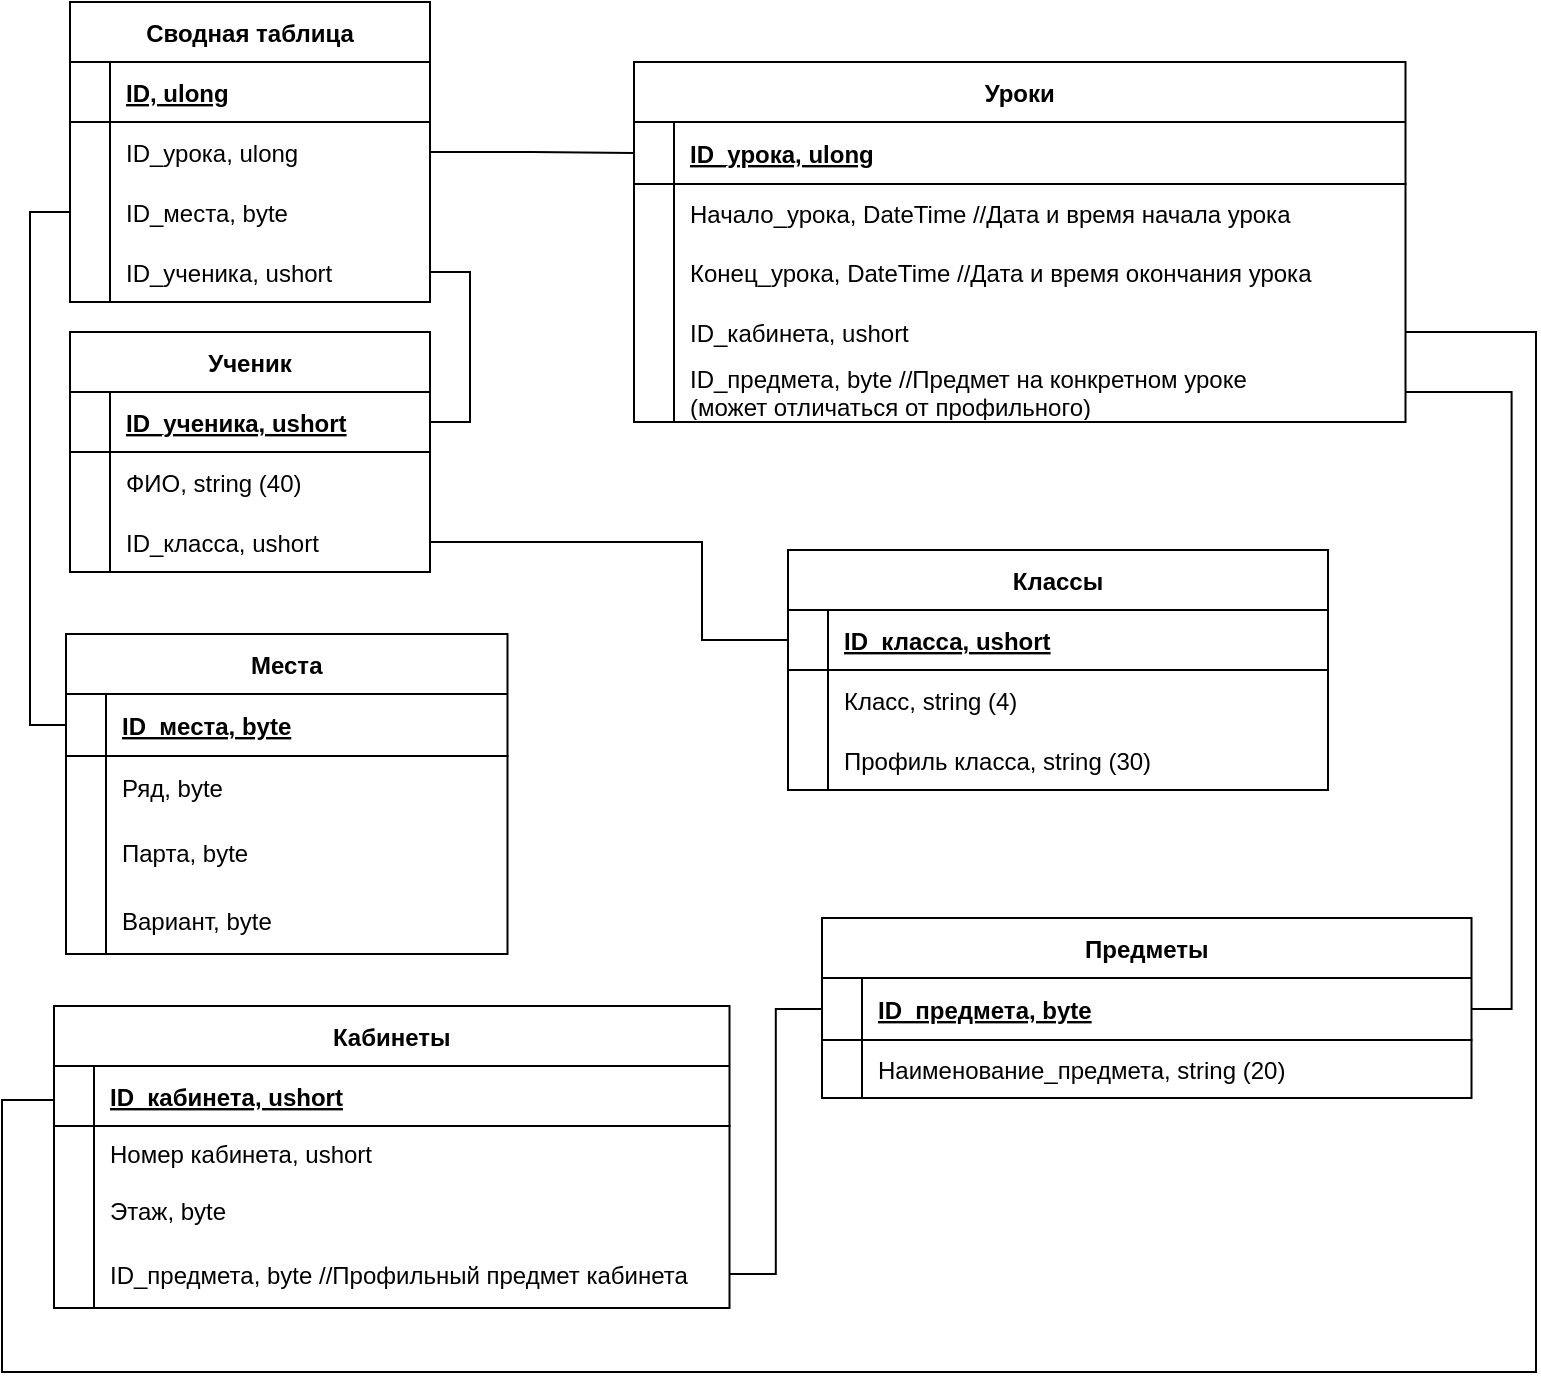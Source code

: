 <mxfile version="20.6.0" type="device"><diagram id="9Xr1w02qxQmsgCFKxR4f" name="Страница 1"><mxGraphModel dx="1422" dy="794" grid="0" gridSize="10" guides="1" tooltips="1" connect="1" arrows="1" fold="1" page="1" pageScale="1" pageWidth="827" pageHeight="1169" math="0" shadow="0"><root><mxCell id="0"/><mxCell id="1" parent="0"/><mxCell id="cbPh2iz9RGkpfQ_mUH6e-1" value="Cводная таблица" style="shape=table;startSize=30;container=1;collapsible=1;childLayout=tableLayout;fixedRows=1;rowLines=0;fontStyle=1;align=center;resizeLast=1;" vertex="1" parent="1"><mxGeometry x="66" y="40" width="180" height="150" as="geometry"/></mxCell><mxCell id="cbPh2iz9RGkpfQ_mUH6e-2" value="" style="shape=tableRow;horizontal=0;startSize=0;swimlaneHead=0;swimlaneBody=0;fillColor=none;collapsible=0;dropTarget=0;points=[[0,0.5],[1,0.5]];portConstraint=eastwest;top=0;left=0;right=0;bottom=1;" vertex="1" parent="cbPh2iz9RGkpfQ_mUH6e-1"><mxGeometry y="30" width="180" height="30" as="geometry"/></mxCell><mxCell id="cbPh2iz9RGkpfQ_mUH6e-3" value="" style="shape=partialRectangle;connectable=0;fillColor=none;top=0;left=0;bottom=0;right=0;fontStyle=1;overflow=hidden;" vertex="1" parent="cbPh2iz9RGkpfQ_mUH6e-2"><mxGeometry width="20" height="30" as="geometry"><mxRectangle width="20" height="30" as="alternateBounds"/></mxGeometry></mxCell><mxCell id="cbPh2iz9RGkpfQ_mUH6e-4" value="ID, ulong" style="shape=partialRectangle;connectable=0;fillColor=none;top=0;left=0;bottom=0;right=0;align=left;spacingLeft=6;fontStyle=5;overflow=hidden;" vertex="1" parent="cbPh2iz9RGkpfQ_mUH6e-2"><mxGeometry x="20" width="160" height="30" as="geometry"><mxRectangle width="160" height="30" as="alternateBounds"/></mxGeometry></mxCell><mxCell id="cbPh2iz9RGkpfQ_mUH6e-8" value="" style="shape=tableRow;horizontal=0;startSize=0;swimlaneHead=0;swimlaneBody=0;fillColor=none;collapsible=0;dropTarget=0;points=[[0,0.5],[1,0.5]];portConstraint=eastwest;top=0;left=0;right=0;bottom=0;" vertex="1" parent="cbPh2iz9RGkpfQ_mUH6e-1"><mxGeometry y="60" width="180" height="30" as="geometry"/></mxCell><mxCell id="cbPh2iz9RGkpfQ_mUH6e-9" value="" style="shape=partialRectangle;connectable=0;fillColor=none;top=0;left=0;bottom=0;right=0;editable=1;overflow=hidden;" vertex="1" parent="cbPh2iz9RGkpfQ_mUH6e-8"><mxGeometry width="20" height="30" as="geometry"><mxRectangle width="20" height="30" as="alternateBounds"/></mxGeometry></mxCell><mxCell id="cbPh2iz9RGkpfQ_mUH6e-10" value="ID_урока, ulong" style="shape=partialRectangle;connectable=0;fillColor=none;top=0;left=0;bottom=0;right=0;align=left;spacingLeft=6;overflow=hidden;fontStyle=0" vertex="1" parent="cbPh2iz9RGkpfQ_mUH6e-8"><mxGeometry x="20" width="160" height="30" as="geometry"><mxRectangle width="160" height="30" as="alternateBounds"/></mxGeometry></mxCell><mxCell id="cbPh2iz9RGkpfQ_mUH6e-11" value="" style="shape=tableRow;horizontal=0;startSize=0;swimlaneHead=0;swimlaneBody=0;fillColor=none;collapsible=0;dropTarget=0;points=[[0,0.5],[1,0.5]];portConstraint=eastwest;top=0;left=0;right=0;bottom=0;" vertex="1" parent="cbPh2iz9RGkpfQ_mUH6e-1"><mxGeometry y="90" width="180" height="30" as="geometry"/></mxCell><mxCell id="cbPh2iz9RGkpfQ_mUH6e-12" value="" style="shape=partialRectangle;connectable=0;fillColor=none;top=0;left=0;bottom=0;right=0;editable=1;overflow=hidden;" vertex="1" parent="cbPh2iz9RGkpfQ_mUH6e-11"><mxGeometry width="20" height="30" as="geometry"><mxRectangle width="20" height="30" as="alternateBounds"/></mxGeometry></mxCell><mxCell id="cbPh2iz9RGkpfQ_mUH6e-13" value="ID_места, byte" style="shape=partialRectangle;connectable=0;fillColor=none;top=0;left=0;bottom=0;right=0;align=left;spacingLeft=6;overflow=hidden;" vertex="1" parent="cbPh2iz9RGkpfQ_mUH6e-11"><mxGeometry x="20" width="160" height="30" as="geometry"><mxRectangle width="160" height="30" as="alternateBounds"/></mxGeometry></mxCell><mxCell id="cbPh2iz9RGkpfQ_mUH6e-98" value="" style="shape=tableRow;horizontal=0;startSize=0;swimlaneHead=0;swimlaneBody=0;fillColor=none;collapsible=0;dropTarget=0;points=[[0,0.5],[1,0.5]];portConstraint=eastwest;top=0;left=0;right=0;bottom=0;" vertex="1" parent="cbPh2iz9RGkpfQ_mUH6e-1"><mxGeometry y="120" width="180" height="30" as="geometry"/></mxCell><mxCell id="cbPh2iz9RGkpfQ_mUH6e-99" value="" style="shape=partialRectangle;connectable=0;fillColor=none;top=0;left=0;bottom=0;right=0;editable=1;overflow=hidden;" vertex="1" parent="cbPh2iz9RGkpfQ_mUH6e-98"><mxGeometry width="20" height="30" as="geometry"><mxRectangle width="20" height="30" as="alternateBounds"/></mxGeometry></mxCell><mxCell id="cbPh2iz9RGkpfQ_mUH6e-100" value="ID_ученика, ushort" style="shape=partialRectangle;connectable=0;fillColor=none;top=0;left=0;bottom=0;right=0;align=left;spacingLeft=6;overflow=hidden;" vertex="1" parent="cbPh2iz9RGkpfQ_mUH6e-98"><mxGeometry x="20" width="160" height="30" as="geometry"><mxRectangle width="160" height="30" as="alternateBounds"/></mxGeometry></mxCell><mxCell id="cbPh2iz9RGkpfQ_mUH6e-14" value="Места" style="shape=table;startSize=30;container=1;collapsible=1;childLayout=tableLayout;fixedRows=1;rowLines=0;fontStyle=1;align=center;resizeLast=1;" vertex="1" parent="1"><mxGeometry x="64" y="356" width="220.75" height="160" as="geometry"/></mxCell><mxCell id="cbPh2iz9RGkpfQ_mUH6e-15" value="" style="shape=tableRow;horizontal=0;startSize=0;swimlaneHead=0;swimlaneBody=0;fillColor=none;collapsible=0;dropTarget=0;points=[[0,0.5],[1,0.5]];portConstraint=eastwest;top=0;left=0;right=0;bottom=1;" vertex="1" parent="cbPh2iz9RGkpfQ_mUH6e-14"><mxGeometry y="30" width="220.75" height="31" as="geometry"/></mxCell><mxCell id="cbPh2iz9RGkpfQ_mUH6e-16" value="" style="shape=partialRectangle;connectable=0;fillColor=none;top=0;left=0;bottom=0;right=0;fontStyle=1;overflow=hidden;" vertex="1" parent="cbPh2iz9RGkpfQ_mUH6e-15"><mxGeometry width="20" height="31" as="geometry"><mxRectangle width="20" height="31" as="alternateBounds"/></mxGeometry></mxCell><mxCell id="cbPh2iz9RGkpfQ_mUH6e-17" value="ID_места, byte" style="shape=partialRectangle;connectable=0;fillColor=none;top=0;left=0;bottom=0;right=0;align=left;spacingLeft=6;fontStyle=5;overflow=hidden;" vertex="1" parent="cbPh2iz9RGkpfQ_mUH6e-15"><mxGeometry x="20" width="200.75" height="31" as="geometry"><mxRectangle width="200.75" height="31" as="alternateBounds"/></mxGeometry></mxCell><mxCell id="cbPh2iz9RGkpfQ_mUH6e-21" value="" style="shape=tableRow;horizontal=0;startSize=0;swimlaneHead=0;swimlaneBody=0;fillColor=none;collapsible=0;dropTarget=0;points=[[0,0.5],[1,0.5]];portConstraint=eastwest;top=0;left=0;right=0;bottom=0;" vertex="1" parent="cbPh2iz9RGkpfQ_mUH6e-14"><mxGeometry y="61" width="220.75" height="31" as="geometry"/></mxCell><mxCell id="cbPh2iz9RGkpfQ_mUH6e-22" value="" style="shape=partialRectangle;connectable=0;fillColor=none;top=0;left=0;bottom=0;right=0;editable=1;overflow=hidden;" vertex="1" parent="cbPh2iz9RGkpfQ_mUH6e-21"><mxGeometry width="20" height="31" as="geometry"><mxRectangle width="20" height="31" as="alternateBounds"/></mxGeometry></mxCell><mxCell id="cbPh2iz9RGkpfQ_mUH6e-23" value="Ряд, byte" style="shape=partialRectangle;connectable=0;fillColor=none;top=0;left=0;bottom=0;right=0;align=left;spacingLeft=6;overflow=hidden;" vertex="1" parent="cbPh2iz9RGkpfQ_mUH6e-21"><mxGeometry x="20" width="200.75" height="31" as="geometry"><mxRectangle width="200.75" height="31" as="alternateBounds"/></mxGeometry></mxCell><mxCell id="cbPh2iz9RGkpfQ_mUH6e-24" value="" style="shape=tableRow;horizontal=0;startSize=0;swimlaneHead=0;swimlaneBody=0;fillColor=none;collapsible=0;dropTarget=0;points=[[0,0.5],[1,0.5]];portConstraint=eastwest;top=0;left=0;right=0;bottom=0;" vertex="1" parent="cbPh2iz9RGkpfQ_mUH6e-14"><mxGeometry y="92" width="220.75" height="34" as="geometry"/></mxCell><mxCell id="cbPh2iz9RGkpfQ_mUH6e-25" value="" style="shape=partialRectangle;connectable=0;fillColor=none;top=0;left=0;bottom=0;right=0;editable=1;overflow=hidden;" vertex="1" parent="cbPh2iz9RGkpfQ_mUH6e-24"><mxGeometry width="20" height="34" as="geometry"><mxRectangle width="20" height="34" as="alternateBounds"/></mxGeometry></mxCell><mxCell id="cbPh2iz9RGkpfQ_mUH6e-26" value="Парта, byte" style="shape=partialRectangle;connectable=0;fillColor=none;top=0;left=0;bottom=0;right=0;align=left;spacingLeft=6;overflow=hidden;" vertex="1" parent="cbPh2iz9RGkpfQ_mUH6e-24"><mxGeometry x="20" width="200.75" height="34" as="geometry"><mxRectangle width="200.75" height="34" as="alternateBounds"/></mxGeometry></mxCell><mxCell id="cbPh2iz9RGkpfQ_mUH6e-63" value="" style="shape=tableRow;horizontal=0;startSize=0;swimlaneHead=0;swimlaneBody=0;fillColor=none;collapsible=0;dropTarget=0;points=[[0,0.5],[1,0.5]];portConstraint=eastwest;top=0;left=0;right=0;bottom=0;" vertex="1" parent="cbPh2iz9RGkpfQ_mUH6e-14"><mxGeometry y="126" width="220.75" height="34" as="geometry"/></mxCell><mxCell id="cbPh2iz9RGkpfQ_mUH6e-64" value="" style="shape=partialRectangle;connectable=0;fillColor=none;top=0;left=0;bottom=0;right=0;editable=1;overflow=hidden;" vertex="1" parent="cbPh2iz9RGkpfQ_mUH6e-63"><mxGeometry width="20" height="34" as="geometry"><mxRectangle width="20" height="34" as="alternateBounds"/></mxGeometry></mxCell><mxCell id="cbPh2iz9RGkpfQ_mUH6e-65" value="Вариант, byte" style="shape=partialRectangle;connectable=0;fillColor=none;top=0;left=0;bottom=0;right=0;align=left;spacingLeft=6;overflow=hidden;" vertex="1" parent="cbPh2iz9RGkpfQ_mUH6e-63"><mxGeometry x="20" width="200.75" height="34" as="geometry"><mxRectangle width="200.75" height="34" as="alternateBounds"/></mxGeometry></mxCell><mxCell id="cbPh2iz9RGkpfQ_mUH6e-40" value="Ученик" style="shape=table;startSize=30;container=1;collapsible=1;childLayout=tableLayout;fixedRows=1;rowLines=0;fontStyle=1;align=center;resizeLast=1;" vertex="1" parent="1"><mxGeometry x="66" y="205" width="180" height="120" as="geometry"/></mxCell><mxCell id="cbPh2iz9RGkpfQ_mUH6e-41" value="" style="shape=tableRow;horizontal=0;startSize=0;swimlaneHead=0;swimlaneBody=0;fillColor=none;collapsible=0;dropTarget=0;points=[[0,0.5],[1,0.5]];portConstraint=eastwest;top=0;left=0;right=0;bottom=1;" vertex="1" parent="cbPh2iz9RGkpfQ_mUH6e-40"><mxGeometry y="30" width="180" height="30" as="geometry"/></mxCell><mxCell id="cbPh2iz9RGkpfQ_mUH6e-42" value="" style="shape=partialRectangle;connectable=0;fillColor=none;top=0;left=0;bottom=0;right=0;fontStyle=1;overflow=hidden;" vertex="1" parent="cbPh2iz9RGkpfQ_mUH6e-41"><mxGeometry width="20" height="30" as="geometry"><mxRectangle width="20" height="30" as="alternateBounds"/></mxGeometry></mxCell><mxCell id="cbPh2iz9RGkpfQ_mUH6e-43" value="ID_ученика, ushort" style="shape=partialRectangle;connectable=0;fillColor=none;top=0;left=0;bottom=0;right=0;align=left;spacingLeft=6;fontStyle=5;overflow=hidden;" vertex="1" parent="cbPh2iz9RGkpfQ_mUH6e-41"><mxGeometry x="20" width="160" height="30" as="geometry"><mxRectangle width="160" height="30" as="alternateBounds"/></mxGeometry></mxCell><mxCell id="cbPh2iz9RGkpfQ_mUH6e-44" value="" style="shape=tableRow;horizontal=0;startSize=0;swimlaneHead=0;swimlaneBody=0;fillColor=none;collapsible=0;dropTarget=0;points=[[0,0.5],[1,0.5]];portConstraint=eastwest;top=0;left=0;right=0;bottom=0;" vertex="1" parent="cbPh2iz9RGkpfQ_mUH6e-40"><mxGeometry y="60" width="180" height="30" as="geometry"/></mxCell><mxCell id="cbPh2iz9RGkpfQ_mUH6e-45" value="" style="shape=partialRectangle;connectable=0;fillColor=none;top=0;left=0;bottom=0;right=0;editable=1;overflow=hidden;" vertex="1" parent="cbPh2iz9RGkpfQ_mUH6e-44"><mxGeometry width="20" height="30" as="geometry"><mxRectangle width="20" height="30" as="alternateBounds"/></mxGeometry></mxCell><mxCell id="cbPh2iz9RGkpfQ_mUH6e-46" value="ФИО, string (40)" style="shape=partialRectangle;connectable=0;fillColor=none;top=0;left=0;bottom=0;right=0;align=left;spacingLeft=6;overflow=hidden;" vertex="1" parent="cbPh2iz9RGkpfQ_mUH6e-44"><mxGeometry x="20" width="160" height="30" as="geometry"><mxRectangle width="160" height="30" as="alternateBounds"/></mxGeometry></mxCell><mxCell id="cbPh2iz9RGkpfQ_mUH6e-47" value="" style="shape=tableRow;horizontal=0;startSize=0;swimlaneHead=0;swimlaneBody=0;fillColor=none;collapsible=0;dropTarget=0;points=[[0,0.5],[1,0.5]];portConstraint=eastwest;top=0;left=0;right=0;bottom=0;" vertex="1" parent="cbPh2iz9RGkpfQ_mUH6e-40"><mxGeometry y="90" width="180" height="30" as="geometry"/></mxCell><mxCell id="cbPh2iz9RGkpfQ_mUH6e-48" value="" style="shape=partialRectangle;connectable=0;fillColor=none;top=0;left=0;bottom=0;right=0;editable=1;overflow=hidden;" vertex="1" parent="cbPh2iz9RGkpfQ_mUH6e-47"><mxGeometry width="20" height="30" as="geometry"><mxRectangle width="20" height="30" as="alternateBounds"/></mxGeometry></mxCell><mxCell id="cbPh2iz9RGkpfQ_mUH6e-49" value="ID_класса, ushort" style="shape=partialRectangle;connectable=0;fillColor=none;top=0;left=0;bottom=0;right=0;align=left;spacingLeft=6;overflow=hidden;" vertex="1" parent="cbPh2iz9RGkpfQ_mUH6e-47"><mxGeometry x="20" width="160" height="30" as="geometry"><mxRectangle width="160" height="30" as="alternateBounds"/></mxGeometry></mxCell><mxCell id="cbPh2iz9RGkpfQ_mUH6e-69" value="Кабинеты" style="shape=table;startSize=30;container=1;collapsible=1;childLayout=tableLayout;fixedRows=1;rowLines=0;fontStyle=1;align=center;resizeLast=1;" vertex="1" parent="1"><mxGeometry x="58" y="542" width="337.75" height="151" as="geometry"/></mxCell><mxCell id="cbPh2iz9RGkpfQ_mUH6e-70" value="" style="shape=tableRow;horizontal=0;startSize=0;swimlaneHead=0;swimlaneBody=0;fillColor=none;collapsible=0;dropTarget=0;points=[[0,0.5],[1,0.5]];portConstraint=eastwest;top=0;left=0;right=0;bottom=1;" vertex="1" parent="cbPh2iz9RGkpfQ_mUH6e-69"><mxGeometry y="30" width="337.75" height="30" as="geometry"/></mxCell><mxCell id="cbPh2iz9RGkpfQ_mUH6e-71" value="" style="shape=partialRectangle;connectable=0;fillColor=none;top=0;left=0;bottom=0;right=0;fontStyle=1;overflow=hidden;" vertex="1" parent="cbPh2iz9RGkpfQ_mUH6e-70"><mxGeometry width="20" height="30" as="geometry"><mxRectangle width="20" height="30" as="alternateBounds"/></mxGeometry></mxCell><mxCell id="cbPh2iz9RGkpfQ_mUH6e-72" value="ID_кабинета, ushort" style="shape=partialRectangle;connectable=0;fillColor=none;top=0;left=0;bottom=0;right=0;align=left;spacingLeft=6;fontStyle=5;overflow=hidden;" vertex="1" parent="cbPh2iz9RGkpfQ_mUH6e-70"><mxGeometry x="20" width="317.75" height="30" as="geometry"><mxRectangle width="317.75" height="30" as="alternateBounds"/></mxGeometry></mxCell><mxCell id="cbPh2iz9RGkpfQ_mUH6e-73" value="" style="shape=tableRow;horizontal=0;startSize=0;swimlaneHead=0;swimlaneBody=0;fillColor=none;collapsible=0;dropTarget=0;points=[[0,0.5],[1,0.5]];portConstraint=eastwest;top=0;left=0;right=0;bottom=0;" vertex="1" parent="cbPh2iz9RGkpfQ_mUH6e-69"><mxGeometry y="60" width="337.75" height="27" as="geometry"/></mxCell><mxCell id="cbPh2iz9RGkpfQ_mUH6e-74" value="" style="shape=partialRectangle;connectable=0;fillColor=none;top=0;left=0;bottom=0;right=0;editable=1;overflow=hidden;" vertex="1" parent="cbPh2iz9RGkpfQ_mUH6e-73"><mxGeometry width="20" height="27" as="geometry"><mxRectangle width="20" height="27" as="alternateBounds"/></mxGeometry></mxCell><mxCell id="cbPh2iz9RGkpfQ_mUH6e-75" value="Номер кабинета, ushort" style="shape=partialRectangle;connectable=0;fillColor=none;top=0;left=0;bottom=0;right=0;align=left;spacingLeft=6;overflow=hidden;" vertex="1" parent="cbPh2iz9RGkpfQ_mUH6e-73"><mxGeometry x="20" width="317.75" height="27" as="geometry"><mxRectangle width="317.75" height="27" as="alternateBounds"/></mxGeometry></mxCell><mxCell id="cbPh2iz9RGkpfQ_mUH6e-76" value="" style="shape=tableRow;horizontal=0;startSize=0;swimlaneHead=0;swimlaneBody=0;fillColor=none;collapsible=0;dropTarget=0;points=[[0,0.5],[1,0.5]];portConstraint=eastwest;top=0;left=0;right=0;bottom=0;" vertex="1" parent="cbPh2iz9RGkpfQ_mUH6e-69"><mxGeometry y="87" width="337.75" height="30" as="geometry"/></mxCell><mxCell id="cbPh2iz9RGkpfQ_mUH6e-77" value="" style="shape=partialRectangle;connectable=0;fillColor=none;top=0;left=0;bottom=0;right=0;editable=1;overflow=hidden;" vertex="1" parent="cbPh2iz9RGkpfQ_mUH6e-76"><mxGeometry width="20" height="30" as="geometry"><mxRectangle width="20" height="30" as="alternateBounds"/></mxGeometry></mxCell><mxCell id="cbPh2iz9RGkpfQ_mUH6e-78" value="Этаж, byte" style="shape=partialRectangle;connectable=0;fillColor=none;top=0;left=0;bottom=0;right=0;align=left;spacingLeft=6;overflow=hidden;" vertex="1" parent="cbPh2iz9RGkpfQ_mUH6e-76"><mxGeometry x="20" width="317.75" height="30" as="geometry"><mxRectangle width="317.75" height="30" as="alternateBounds"/></mxGeometry></mxCell><mxCell id="cbPh2iz9RGkpfQ_mUH6e-79" value="" style="shape=tableRow;horizontal=0;startSize=0;swimlaneHead=0;swimlaneBody=0;fillColor=none;collapsible=0;dropTarget=0;points=[[0,0.5],[1,0.5]];portConstraint=eastwest;top=0;left=0;right=0;bottom=0;" vertex="1" parent="cbPh2iz9RGkpfQ_mUH6e-69"><mxGeometry y="117" width="337.75" height="34" as="geometry"/></mxCell><mxCell id="cbPh2iz9RGkpfQ_mUH6e-80" value="" style="shape=partialRectangle;connectable=0;fillColor=none;top=0;left=0;bottom=0;right=0;editable=1;overflow=hidden;" vertex="1" parent="cbPh2iz9RGkpfQ_mUH6e-79"><mxGeometry width="20" height="34" as="geometry"><mxRectangle width="20" height="34" as="alternateBounds"/></mxGeometry></mxCell><mxCell id="cbPh2iz9RGkpfQ_mUH6e-81" value="ID_предмета, byte //Профильный предмет кабинета" style="shape=partialRectangle;connectable=0;fillColor=none;top=0;left=0;bottom=0;right=0;align=left;spacingLeft=6;overflow=hidden;" vertex="1" parent="cbPh2iz9RGkpfQ_mUH6e-79"><mxGeometry x="20" width="317.75" height="34" as="geometry"><mxRectangle width="317.75" height="34" as="alternateBounds"/></mxGeometry></mxCell><mxCell id="cbPh2iz9RGkpfQ_mUH6e-136" value="Классы" style="shape=table;startSize=30;container=1;collapsible=1;childLayout=tableLayout;fixedRows=1;rowLines=0;fontStyle=1;align=center;resizeLast=1;" vertex="1" parent="1"><mxGeometry x="425" y="314" width="270" height="120" as="geometry"/></mxCell><mxCell id="cbPh2iz9RGkpfQ_mUH6e-137" value="" style="shape=tableRow;horizontal=0;startSize=0;swimlaneHead=0;swimlaneBody=0;fillColor=none;collapsible=0;dropTarget=0;points=[[0,0.5],[1,0.5]];portConstraint=eastwest;top=0;left=0;right=0;bottom=1;" vertex="1" parent="cbPh2iz9RGkpfQ_mUH6e-136"><mxGeometry y="30" width="270" height="30" as="geometry"/></mxCell><mxCell id="cbPh2iz9RGkpfQ_mUH6e-138" value="" style="shape=partialRectangle;connectable=0;fillColor=none;top=0;left=0;bottom=0;right=0;fontStyle=1;overflow=hidden;" vertex="1" parent="cbPh2iz9RGkpfQ_mUH6e-137"><mxGeometry width="20" height="30" as="geometry"><mxRectangle width="20" height="30" as="alternateBounds"/></mxGeometry></mxCell><mxCell id="cbPh2iz9RGkpfQ_mUH6e-139" value="ID_класса, ushort" style="shape=partialRectangle;connectable=0;fillColor=none;top=0;left=0;bottom=0;right=0;align=left;spacingLeft=6;fontStyle=5;overflow=hidden;" vertex="1" parent="cbPh2iz9RGkpfQ_mUH6e-137"><mxGeometry x="20" width="250" height="30" as="geometry"><mxRectangle width="250" height="30" as="alternateBounds"/></mxGeometry></mxCell><mxCell id="cbPh2iz9RGkpfQ_mUH6e-140" value="" style="shape=tableRow;horizontal=0;startSize=0;swimlaneHead=0;swimlaneBody=0;fillColor=none;collapsible=0;dropTarget=0;points=[[0,0.5],[1,0.5]];portConstraint=eastwest;top=0;left=0;right=0;bottom=0;" vertex="1" parent="cbPh2iz9RGkpfQ_mUH6e-136"><mxGeometry y="60" width="270" height="30" as="geometry"/></mxCell><mxCell id="cbPh2iz9RGkpfQ_mUH6e-141" value="" style="shape=partialRectangle;connectable=0;fillColor=none;top=0;left=0;bottom=0;right=0;editable=1;overflow=hidden;" vertex="1" parent="cbPh2iz9RGkpfQ_mUH6e-140"><mxGeometry width="20" height="30" as="geometry"><mxRectangle width="20" height="30" as="alternateBounds"/></mxGeometry></mxCell><mxCell id="cbPh2iz9RGkpfQ_mUH6e-142" value="Класс, string (4) " style="shape=partialRectangle;connectable=0;fillColor=none;top=0;left=0;bottom=0;right=0;align=left;spacingLeft=6;overflow=hidden;" vertex="1" parent="cbPh2iz9RGkpfQ_mUH6e-140"><mxGeometry x="20" width="250" height="30" as="geometry"><mxRectangle width="250" height="30" as="alternateBounds"/></mxGeometry></mxCell><mxCell id="cbPh2iz9RGkpfQ_mUH6e-143" value="" style="shape=tableRow;horizontal=0;startSize=0;swimlaneHead=0;swimlaneBody=0;fillColor=none;collapsible=0;dropTarget=0;points=[[0,0.5],[1,0.5]];portConstraint=eastwest;top=0;left=0;right=0;bottom=0;" vertex="1" parent="cbPh2iz9RGkpfQ_mUH6e-136"><mxGeometry y="90" width="270" height="30" as="geometry"/></mxCell><mxCell id="cbPh2iz9RGkpfQ_mUH6e-144" value="" style="shape=partialRectangle;connectable=0;fillColor=none;top=0;left=0;bottom=0;right=0;editable=1;overflow=hidden;" vertex="1" parent="cbPh2iz9RGkpfQ_mUH6e-143"><mxGeometry width="20" height="30" as="geometry"><mxRectangle width="20" height="30" as="alternateBounds"/></mxGeometry></mxCell><mxCell id="cbPh2iz9RGkpfQ_mUH6e-145" value="Профиль класса, string (30)" style="shape=partialRectangle;connectable=0;fillColor=none;top=0;left=0;bottom=0;right=0;align=left;spacingLeft=6;overflow=hidden;" vertex="1" parent="cbPh2iz9RGkpfQ_mUH6e-143"><mxGeometry x="20" width="250" height="30" as="geometry"><mxRectangle width="250" height="30" as="alternateBounds"/></mxGeometry></mxCell><mxCell id="cbPh2iz9RGkpfQ_mUH6e-162" value="Уроки" style="shape=table;startSize=30;container=1;collapsible=1;childLayout=tableLayout;fixedRows=1;rowLines=0;fontStyle=1;align=center;resizeLast=1;" vertex="1" parent="1"><mxGeometry x="348" y="70" width="385.75" height="180" as="geometry"/></mxCell><mxCell id="cbPh2iz9RGkpfQ_mUH6e-163" value="" style="shape=tableRow;horizontal=0;startSize=0;swimlaneHead=0;swimlaneBody=0;fillColor=none;collapsible=0;dropTarget=0;points=[[0,0.5],[1,0.5]];portConstraint=eastwest;top=0;left=0;right=0;bottom=1;" vertex="1" parent="cbPh2iz9RGkpfQ_mUH6e-162"><mxGeometry y="30" width="385.75" height="31" as="geometry"/></mxCell><mxCell id="cbPh2iz9RGkpfQ_mUH6e-164" value="" style="shape=partialRectangle;connectable=0;fillColor=none;top=0;left=0;bottom=0;right=0;fontStyle=1;overflow=hidden;" vertex="1" parent="cbPh2iz9RGkpfQ_mUH6e-163"><mxGeometry width="20" height="31" as="geometry"><mxRectangle width="20" height="31" as="alternateBounds"/></mxGeometry></mxCell><mxCell id="cbPh2iz9RGkpfQ_mUH6e-165" value="ID_урока, ulong" style="shape=partialRectangle;connectable=0;fillColor=none;top=0;left=0;bottom=0;right=0;align=left;spacingLeft=6;fontStyle=5;overflow=hidden;" vertex="1" parent="cbPh2iz9RGkpfQ_mUH6e-163"><mxGeometry x="20" width="365.75" height="31" as="geometry"><mxRectangle width="365.75" height="31" as="alternateBounds"/></mxGeometry></mxCell><mxCell id="cbPh2iz9RGkpfQ_mUH6e-166" value="" style="shape=tableRow;horizontal=0;startSize=0;swimlaneHead=0;swimlaneBody=0;fillColor=none;collapsible=0;dropTarget=0;points=[[0,0.5],[1,0.5]];portConstraint=eastwest;top=0;left=0;right=0;bottom=0;" vertex="1" parent="cbPh2iz9RGkpfQ_mUH6e-162"><mxGeometry y="61" width="385.75" height="29" as="geometry"/></mxCell><mxCell id="cbPh2iz9RGkpfQ_mUH6e-167" value="" style="shape=partialRectangle;connectable=0;fillColor=none;top=0;left=0;bottom=0;right=0;editable=1;overflow=hidden;" vertex="1" parent="cbPh2iz9RGkpfQ_mUH6e-166"><mxGeometry width="20" height="29" as="geometry"><mxRectangle width="20" height="29" as="alternateBounds"/></mxGeometry></mxCell><mxCell id="cbPh2iz9RGkpfQ_mUH6e-168" value="Начало_урока, DateTime //Дата и время начала урока" style="shape=partialRectangle;connectable=0;fillColor=none;top=0;left=0;bottom=0;right=0;align=left;spacingLeft=6;overflow=hidden;" vertex="1" parent="cbPh2iz9RGkpfQ_mUH6e-166"><mxGeometry x="20" width="365.75" height="29" as="geometry"><mxRectangle width="365.75" height="29" as="alternateBounds"/></mxGeometry></mxCell><mxCell id="cbPh2iz9RGkpfQ_mUH6e-169" value="" style="shape=tableRow;horizontal=0;startSize=0;swimlaneHead=0;swimlaneBody=0;fillColor=none;collapsible=0;dropTarget=0;points=[[0,0.5],[1,0.5]];portConstraint=eastwest;top=0;left=0;right=0;bottom=0;" vertex="1" parent="cbPh2iz9RGkpfQ_mUH6e-162"><mxGeometry y="90" width="385.75" height="30" as="geometry"/></mxCell><mxCell id="cbPh2iz9RGkpfQ_mUH6e-170" value="" style="shape=partialRectangle;connectable=0;fillColor=none;top=0;left=0;bottom=0;right=0;editable=1;overflow=hidden;" vertex="1" parent="cbPh2iz9RGkpfQ_mUH6e-169"><mxGeometry width="20" height="30" as="geometry"><mxRectangle width="20" height="30" as="alternateBounds"/></mxGeometry></mxCell><mxCell id="cbPh2iz9RGkpfQ_mUH6e-171" value="Конец_урока, DateTime //Дата и время окончания урока" style="shape=partialRectangle;connectable=0;fillColor=none;top=0;left=0;bottom=0;right=0;align=left;spacingLeft=6;overflow=hidden;" vertex="1" parent="cbPh2iz9RGkpfQ_mUH6e-169"><mxGeometry x="20" width="365.75" height="30" as="geometry"><mxRectangle width="365.75" height="30" as="alternateBounds"/></mxGeometry></mxCell><mxCell id="cbPh2iz9RGkpfQ_mUH6e-316" value="" style="shape=tableRow;horizontal=0;startSize=0;swimlaneHead=0;swimlaneBody=0;fillColor=none;collapsible=0;dropTarget=0;points=[[0,0.5],[1,0.5]];portConstraint=eastwest;top=0;left=0;right=0;bottom=0;" vertex="1" parent="cbPh2iz9RGkpfQ_mUH6e-162"><mxGeometry y="120" width="385.75" height="30" as="geometry"/></mxCell><mxCell id="cbPh2iz9RGkpfQ_mUH6e-317" value="" style="shape=partialRectangle;connectable=0;fillColor=none;top=0;left=0;bottom=0;right=0;editable=1;overflow=hidden;" vertex="1" parent="cbPh2iz9RGkpfQ_mUH6e-316"><mxGeometry width="20" height="30" as="geometry"><mxRectangle width="20" height="30" as="alternateBounds"/></mxGeometry></mxCell><mxCell id="cbPh2iz9RGkpfQ_mUH6e-318" value="ID_кабинета, ushort" style="shape=partialRectangle;connectable=0;fillColor=none;top=0;left=0;bottom=0;right=0;align=left;spacingLeft=6;overflow=hidden;" vertex="1" parent="cbPh2iz9RGkpfQ_mUH6e-316"><mxGeometry x="20" width="365.75" height="30" as="geometry"><mxRectangle width="365.75" height="30" as="alternateBounds"/></mxGeometry></mxCell><mxCell id="cbPh2iz9RGkpfQ_mUH6e-319" value="" style="shape=tableRow;horizontal=0;startSize=0;swimlaneHead=0;swimlaneBody=0;fillColor=none;collapsible=0;dropTarget=0;points=[[0,0.5],[1,0.5]];portConstraint=eastwest;top=0;left=0;right=0;bottom=0;" vertex="1" parent="cbPh2iz9RGkpfQ_mUH6e-162"><mxGeometry y="150" width="385.75" height="30" as="geometry"/></mxCell><mxCell id="cbPh2iz9RGkpfQ_mUH6e-320" value="" style="shape=partialRectangle;connectable=0;fillColor=none;top=0;left=0;bottom=0;right=0;editable=1;overflow=hidden;" vertex="1" parent="cbPh2iz9RGkpfQ_mUH6e-319"><mxGeometry width="20" height="30" as="geometry"><mxRectangle width="20" height="30" as="alternateBounds"/></mxGeometry></mxCell><mxCell id="cbPh2iz9RGkpfQ_mUH6e-321" value="ID_предмета, byte //Предмет на конкретном уроке &#10;(может отличаться от профильного)" style="shape=partialRectangle;connectable=0;fillColor=none;top=0;left=0;bottom=0;right=0;align=left;spacingLeft=6;overflow=hidden;" vertex="1" parent="cbPh2iz9RGkpfQ_mUH6e-319"><mxGeometry x="20" width="365.75" height="30" as="geometry"><mxRectangle width="365.75" height="30" as="alternateBounds"/></mxGeometry></mxCell><mxCell id="cbPh2iz9RGkpfQ_mUH6e-220" style="edgeStyle=orthogonalEdgeStyle;rounded=0;orthogonalLoop=1;jettySize=auto;html=1;entryX=-0.006;entryY=0.226;entryDx=0;entryDy=0;entryPerimeter=0;strokeColor=none;endArrow=none;endFill=0;" edge="1" parent="1" source="cbPh2iz9RGkpfQ_mUH6e-8" target="cbPh2iz9RGkpfQ_mUH6e-163"><mxGeometry relative="1" as="geometry"/></mxCell><mxCell id="cbPh2iz9RGkpfQ_mUH6e-222" style="edgeStyle=orthogonalEdgeStyle;rounded=0;orthogonalLoop=1;jettySize=auto;html=1;entryX=1;entryY=0.5;entryDx=0;entryDy=0;exitX=1;exitY=0.5;exitDx=0;exitDy=0;endArrow=none;endFill=0;" edge="1" parent="1" source="cbPh2iz9RGkpfQ_mUH6e-98" target="cbPh2iz9RGkpfQ_mUH6e-41"><mxGeometry relative="1" as="geometry"/></mxCell><mxCell id="cbPh2iz9RGkpfQ_mUH6e-223" style="edgeStyle=orthogonalEdgeStyle;rounded=0;orthogonalLoop=1;jettySize=auto;html=1;entryX=0;entryY=0.5;entryDx=0;entryDy=0;endArrow=none;endFill=0;" edge="1" parent="1" source="cbPh2iz9RGkpfQ_mUH6e-47" target="cbPh2iz9RGkpfQ_mUH6e-137"><mxGeometry relative="1" as="geometry"><Array as="points"><mxPoint x="382" y="310"/><mxPoint x="382" y="359"/></Array></mxGeometry></mxCell><mxCell id="cbPh2iz9RGkpfQ_mUH6e-226" style="edgeStyle=orthogonalEdgeStyle;rounded=0;orthogonalLoop=1;jettySize=auto;html=1;exitX=1;exitY=0.5;exitDx=0;exitDy=0;endArrow=none;endFill=0;" edge="1" parent="1" source="cbPh2iz9RGkpfQ_mUH6e-8" target="cbPh2iz9RGkpfQ_mUH6e-163"><mxGeometry relative="1" as="geometry"/></mxCell><mxCell id="cbPh2iz9RGkpfQ_mUH6e-262" value="Предметы" style="shape=table;startSize=30;container=1;collapsible=1;childLayout=tableLayout;fixedRows=1;rowLines=0;fontStyle=1;align=center;resizeLast=1;" vertex="1" parent="1"><mxGeometry x="442" y="498" width="324.75" height="90" as="geometry"/></mxCell><mxCell id="cbPh2iz9RGkpfQ_mUH6e-263" value="" style="shape=tableRow;horizontal=0;startSize=0;swimlaneHead=0;swimlaneBody=0;fillColor=none;collapsible=0;dropTarget=0;points=[[0,0.5],[1,0.5]];portConstraint=eastwest;top=0;left=0;right=0;bottom=1;" vertex="1" parent="cbPh2iz9RGkpfQ_mUH6e-262"><mxGeometry y="30" width="324.75" height="31" as="geometry"/></mxCell><mxCell id="cbPh2iz9RGkpfQ_mUH6e-264" value="" style="shape=partialRectangle;connectable=0;fillColor=none;top=0;left=0;bottom=0;right=0;fontStyle=1;overflow=hidden;" vertex="1" parent="cbPh2iz9RGkpfQ_mUH6e-263"><mxGeometry width="20" height="31" as="geometry"><mxRectangle width="20" height="31" as="alternateBounds"/></mxGeometry></mxCell><mxCell id="cbPh2iz9RGkpfQ_mUH6e-265" value="ID_предмета, byte" style="shape=partialRectangle;connectable=0;fillColor=none;top=0;left=0;bottom=0;right=0;align=left;spacingLeft=6;fontStyle=5;overflow=hidden;" vertex="1" parent="cbPh2iz9RGkpfQ_mUH6e-263"><mxGeometry x="20" width="304.75" height="31" as="geometry"><mxRectangle width="304.75" height="31" as="alternateBounds"/></mxGeometry></mxCell><mxCell id="cbPh2iz9RGkpfQ_mUH6e-266" value="" style="shape=tableRow;horizontal=0;startSize=0;swimlaneHead=0;swimlaneBody=0;fillColor=none;collapsible=0;dropTarget=0;points=[[0,0.5],[1,0.5]];portConstraint=eastwest;top=0;left=0;right=0;bottom=0;" vertex="1" parent="cbPh2iz9RGkpfQ_mUH6e-262"><mxGeometry y="61" width="324.75" height="29" as="geometry"/></mxCell><mxCell id="cbPh2iz9RGkpfQ_mUH6e-267" value="" style="shape=partialRectangle;connectable=0;fillColor=none;top=0;left=0;bottom=0;right=0;editable=1;overflow=hidden;" vertex="1" parent="cbPh2iz9RGkpfQ_mUH6e-266"><mxGeometry width="20" height="29" as="geometry"><mxRectangle width="20" height="29" as="alternateBounds"/></mxGeometry></mxCell><mxCell id="cbPh2iz9RGkpfQ_mUH6e-268" value="Наименование_предмета, string (20)" style="shape=partialRectangle;connectable=0;fillColor=none;top=0;left=0;bottom=0;right=0;align=left;spacingLeft=6;overflow=hidden;" vertex="1" parent="cbPh2iz9RGkpfQ_mUH6e-266"><mxGeometry x="20" width="304.75" height="29" as="geometry"><mxRectangle width="304.75" height="29" as="alternateBounds"/></mxGeometry></mxCell><mxCell id="cbPh2iz9RGkpfQ_mUH6e-353" style="edgeStyle=orthogonalEdgeStyle;rounded=0;orthogonalLoop=1;jettySize=auto;html=1;endArrow=none;endFill=0;entryX=0;entryY=0.5;entryDx=0;entryDy=0;" edge="1" parent="1" source="cbPh2iz9RGkpfQ_mUH6e-316" target="cbPh2iz9RGkpfQ_mUH6e-70"><mxGeometry relative="1" as="geometry"><Array as="points"><mxPoint x="799" y="205"/><mxPoint x="799" y="725"/><mxPoint x="32" y="725"/><mxPoint x="32" y="589"/></Array></mxGeometry></mxCell><mxCell id="cbPh2iz9RGkpfQ_mUH6e-355" style="edgeStyle=orthogonalEdgeStyle;rounded=0;orthogonalLoop=1;jettySize=auto;html=1;exitX=0;exitY=0.5;exitDx=0;exitDy=0;entryX=0;entryY=0.5;entryDx=0;entryDy=0;endArrow=none;endFill=0;" edge="1" parent="1" source="cbPh2iz9RGkpfQ_mUH6e-11" target="cbPh2iz9RGkpfQ_mUH6e-15"><mxGeometry relative="1" as="geometry"/></mxCell><mxCell id="cbPh2iz9RGkpfQ_mUH6e-359" style="edgeStyle=orthogonalEdgeStyle;rounded=0;orthogonalLoop=1;jettySize=auto;html=1;entryX=1;entryY=0.5;entryDx=0;entryDy=0;endArrow=none;endFill=0;exitX=1;exitY=0.5;exitDx=0;exitDy=0;" edge="1" parent="1" source="cbPh2iz9RGkpfQ_mUH6e-319" target="cbPh2iz9RGkpfQ_mUH6e-263"><mxGeometry relative="1" as="geometry"/></mxCell><mxCell id="cbPh2iz9RGkpfQ_mUH6e-360" style="edgeStyle=orthogonalEdgeStyle;rounded=0;orthogonalLoop=1;jettySize=auto;html=1;entryX=0;entryY=0.5;entryDx=0;entryDy=0;endArrow=none;endFill=0;" edge="1" parent="1" source="cbPh2iz9RGkpfQ_mUH6e-79" target="cbPh2iz9RGkpfQ_mUH6e-263"><mxGeometry relative="1" as="geometry"/></mxCell></root></mxGraphModel></diagram></mxfile>